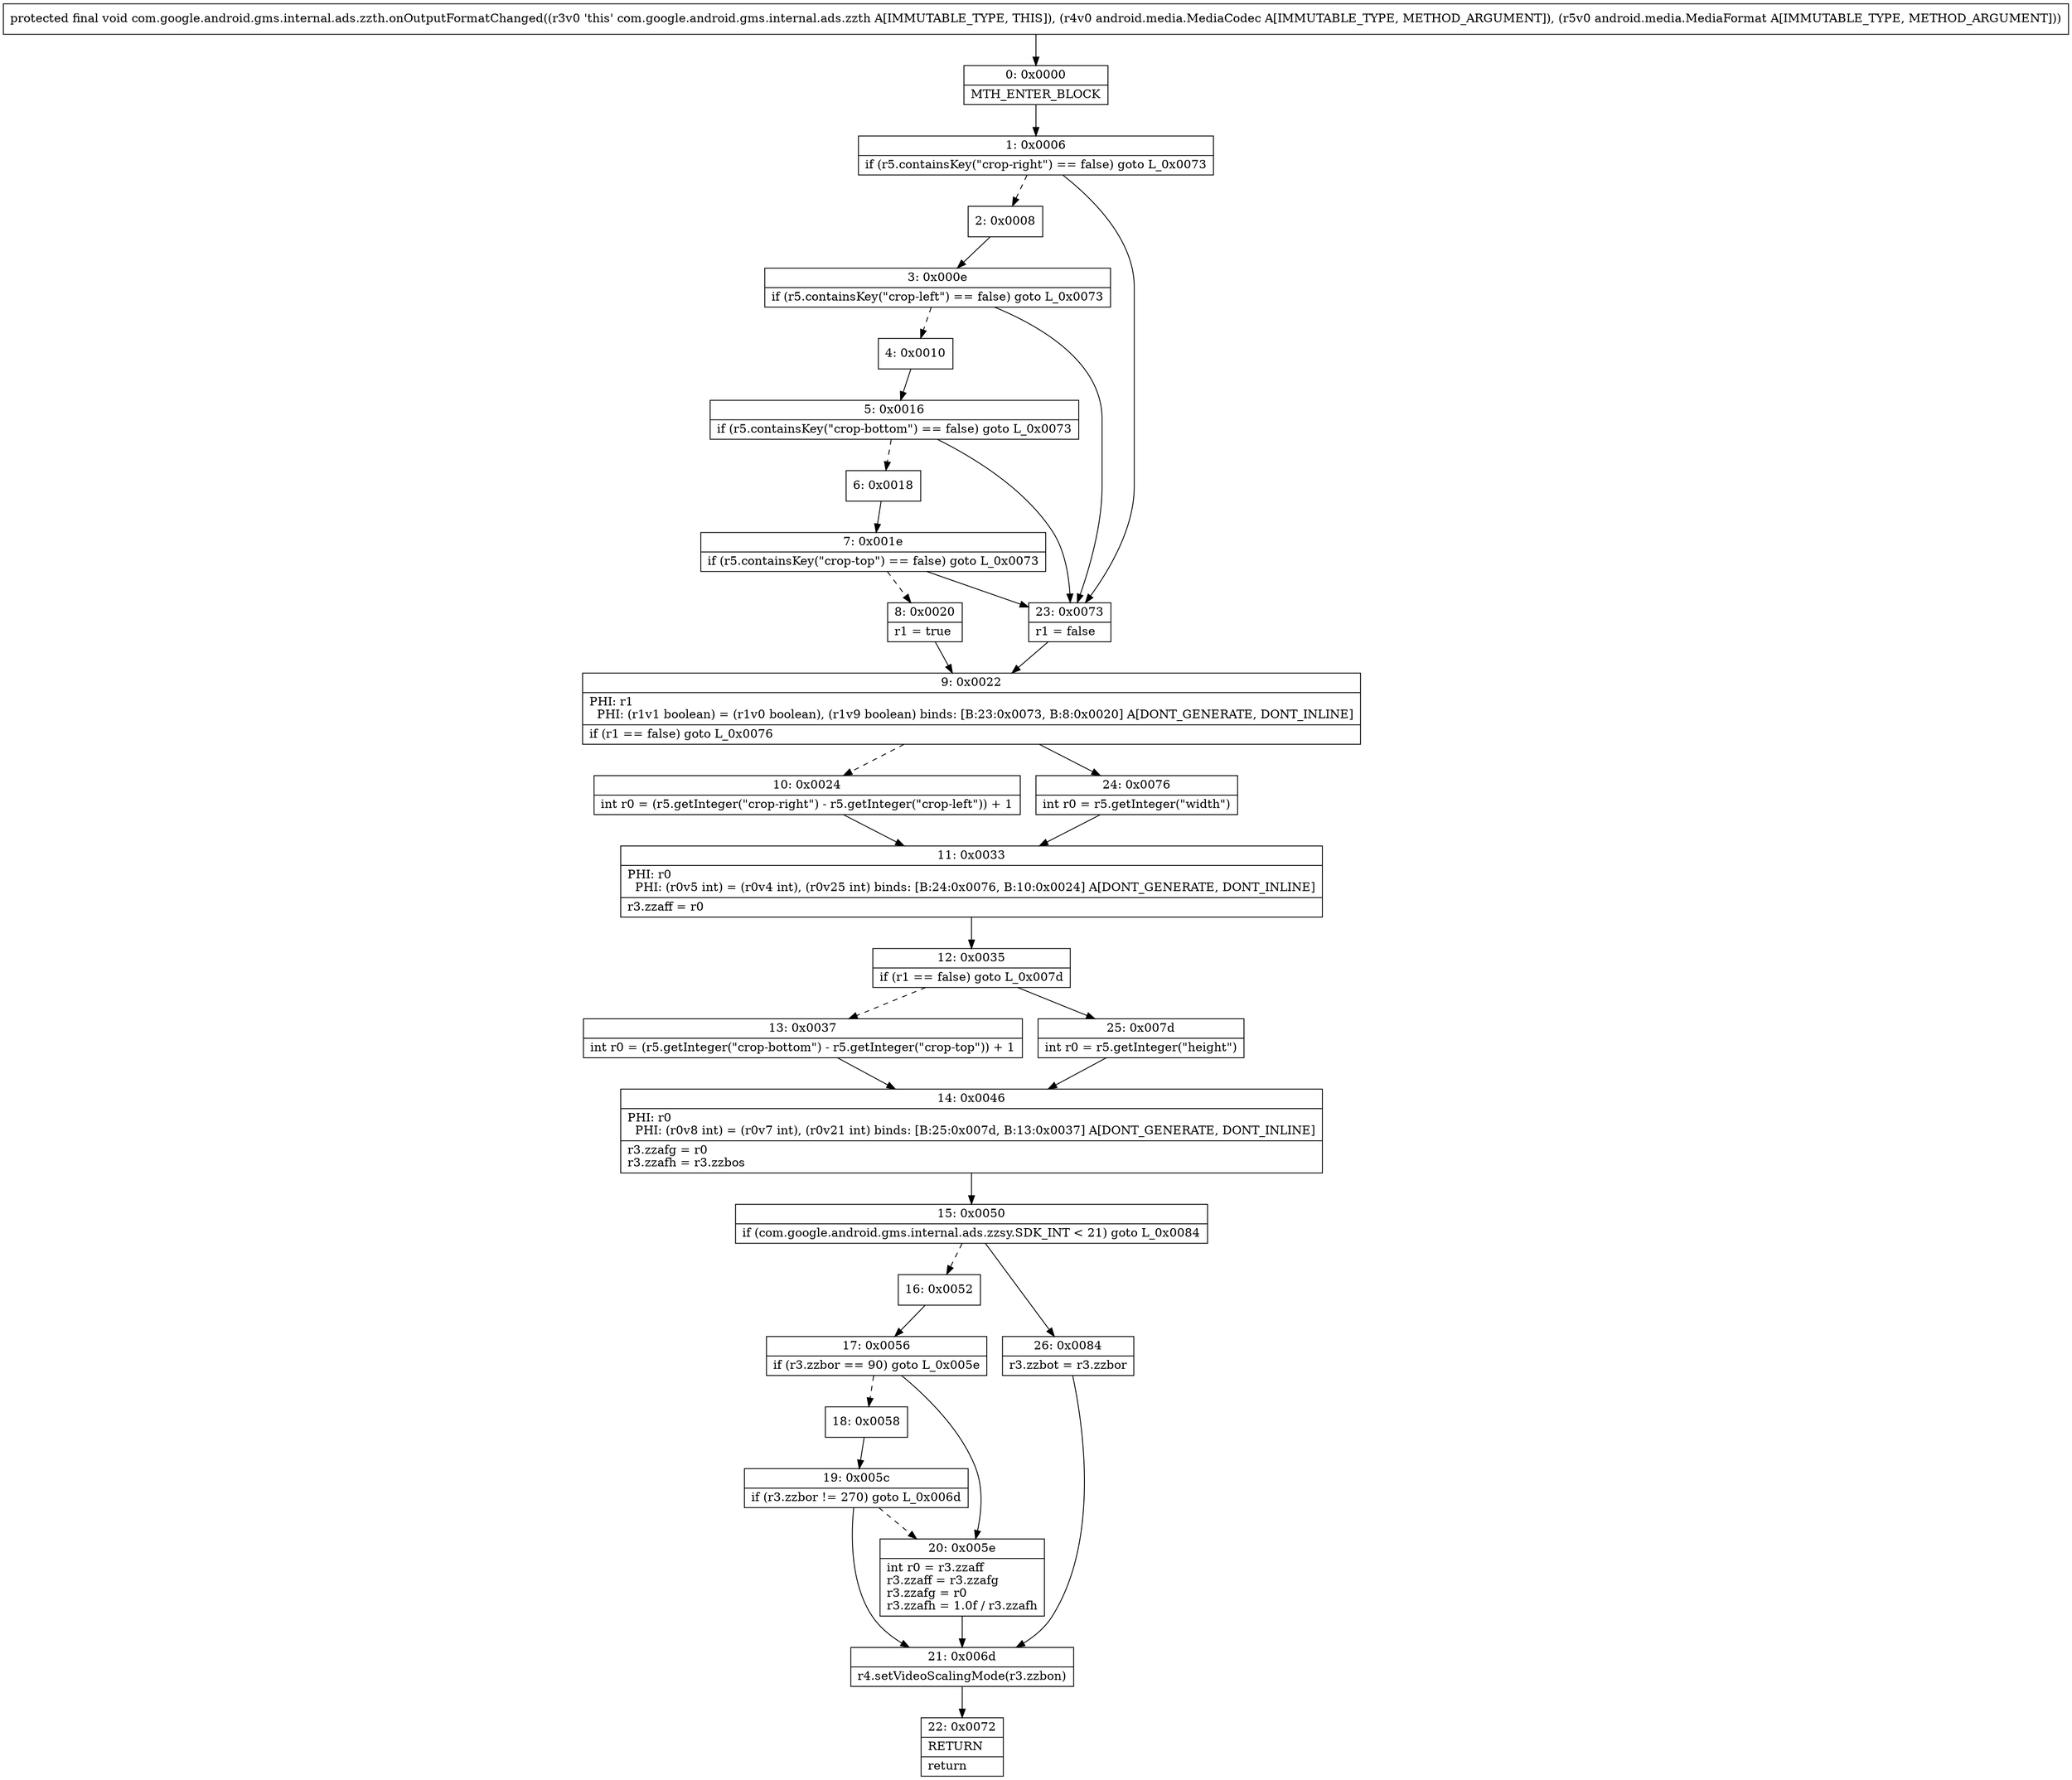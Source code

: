 digraph "CFG forcom.google.android.gms.internal.ads.zzth.onOutputFormatChanged(Landroid\/media\/MediaCodec;Landroid\/media\/MediaFormat;)V" {
Node_0 [shape=record,label="{0\:\ 0x0000|MTH_ENTER_BLOCK\l}"];
Node_1 [shape=record,label="{1\:\ 0x0006|if (r5.containsKey(\"crop\-right\") == false) goto L_0x0073\l}"];
Node_2 [shape=record,label="{2\:\ 0x0008}"];
Node_3 [shape=record,label="{3\:\ 0x000e|if (r5.containsKey(\"crop\-left\") == false) goto L_0x0073\l}"];
Node_4 [shape=record,label="{4\:\ 0x0010}"];
Node_5 [shape=record,label="{5\:\ 0x0016|if (r5.containsKey(\"crop\-bottom\") == false) goto L_0x0073\l}"];
Node_6 [shape=record,label="{6\:\ 0x0018}"];
Node_7 [shape=record,label="{7\:\ 0x001e|if (r5.containsKey(\"crop\-top\") == false) goto L_0x0073\l}"];
Node_8 [shape=record,label="{8\:\ 0x0020|r1 = true\l}"];
Node_9 [shape=record,label="{9\:\ 0x0022|PHI: r1 \l  PHI: (r1v1 boolean) = (r1v0 boolean), (r1v9 boolean) binds: [B:23:0x0073, B:8:0x0020] A[DONT_GENERATE, DONT_INLINE]\l|if (r1 == false) goto L_0x0076\l}"];
Node_10 [shape=record,label="{10\:\ 0x0024|int r0 = (r5.getInteger(\"crop\-right\") \- r5.getInteger(\"crop\-left\")) + 1\l}"];
Node_11 [shape=record,label="{11\:\ 0x0033|PHI: r0 \l  PHI: (r0v5 int) = (r0v4 int), (r0v25 int) binds: [B:24:0x0076, B:10:0x0024] A[DONT_GENERATE, DONT_INLINE]\l|r3.zzaff = r0\l}"];
Node_12 [shape=record,label="{12\:\ 0x0035|if (r1 == false) goto L_0x007d\l}"];
Node_13 [shape=record,label="{13\:\ 0x0037|int r0 = (r5.getInteger(\"crop\-bottom\") \- r5.getInteger(\"crop\-top\")) + 1\l}"];
Node_14 [shape=record,label="{14\:\ 0x0046|PHI: r0 \l  PHI: (r0v8 int) = (r0v7 int), (r0v21 int) binds: [B:25:0x007d, B:13:0x0037] A[DONT_GENERATE, DONT_INLINE]\l|r3.zzafg = r0\lr3.zzafh = r3.zzbos\l}"];
Node_15 [shape=record,label="{15\:\ 0x0050|if (com.google.android.gms.internal.ads.zzsy.SDK_INT \< 21) goto L_0x0084\l}"];
Node_16 [shape=record,label="{16\:\ 0x0052}"];
Node_17 [shape=record,label="{17\:\ 0x0056|if (r3.zzbor == 90) goto L_0x005e\l}"];
Node_18 [shape=record,label="{18\:\ 0x0058}"];
Node_19 [shape=record,label="{19\:\ 0x005c|if (r3.zzbor != 270) goto L_0x006d\l}"];
Node_20 [shape=record,label="{20\:\ 0x005e|int r0 = r3.zzaff\lr3.zzaff = r3.zzafg\lr3.zzafg = r0\lr3.zzafh = 1.0f \/ r3.zzafh\l}"];
Node_21 [shape=record,label="{21\:\ 0x006d|r4.setVideoScalingMode(r3.zzbon)\l}"];
Node_22 [shape=record,label="{22\:\ 0x0072|RETURN\l|return\l}"];
Node_23 [shape=record,label="{23\:\ 0x0073|r1 = false\l}"];
Node_24 [shape=record,label="{24\:\ 0x0076|int r0 = r5.getInteger(\"width\")\l}"];
Node_25 [shape=record,label="{25\:\ 0x007d|int r0 = r5.getInteger(\"height\")\l}"];
Node_26 [shape=record,label="{26\:\ 0x0084|r3.zzbot = r3.zzbor\l}"];
MethodNode[shape=record,label="{protected final void com.google.android.gms.internal.ads.zzth.onOutputFormatChanged((r3v0 'this' com.google.android.gms.internal.ads.zzth A[IMMUTABLE_TYPE, THIS]), (r4v0 android.media.MediaCodec A[IMMUTABLE_TYPE, METHOD_ARGUMENT]), (r5v0 android.media.MediaFormat A[IMMUTABLE_TYPE, METHOD_ARGUMENT])) }"];
MethodNode -> Node_0;
Node_0 -> Node_1;
Node_1 -> Node_2[style=dashed];
Node_1 -> Node_23;
Node_2 -> Node_3;
Node_3 -> Node_4[style=dashed];
Node_3 -> Node_23;
Node_4 -> Node_5;
Node_5 -> Node_6[style=dashed];
Node_5 -> Node_23;
Node_6 -> Node_7;
Node_7 -> Node_8[style=dashed];
Node_7 -> Node_23;
Node_8 -> Node_9;
Node_9 -> Node_10[style=dashed];
Node_9 -> Node_24;
Node_10 -> Node_11;
Node_11 -> Node_12;
Node_12 -> Node_13[style=dashed];
Node_12 -> Node_25;
Node_13 -> Node_14;
Node_14 -> Node_15;
Node_15 -> Node_16[style=dashed];
Node_15 -> Node_26;
Node_16 -> Node_17;
Node_17 -> Node_18[style=dashed];
Node_17 -> Node_20;
Node_18 -> Node_19;
Node_19 -> Node_20[style=dashed];
Node_19 -> Node_21;
Node_20 -> Node_21;
Node_21 -> Node_22;
Node_23 -> Node_9;
Node_24 -> Node_11;
Node_25 -> Node_14;
Node_26 -> Node_21;
}

